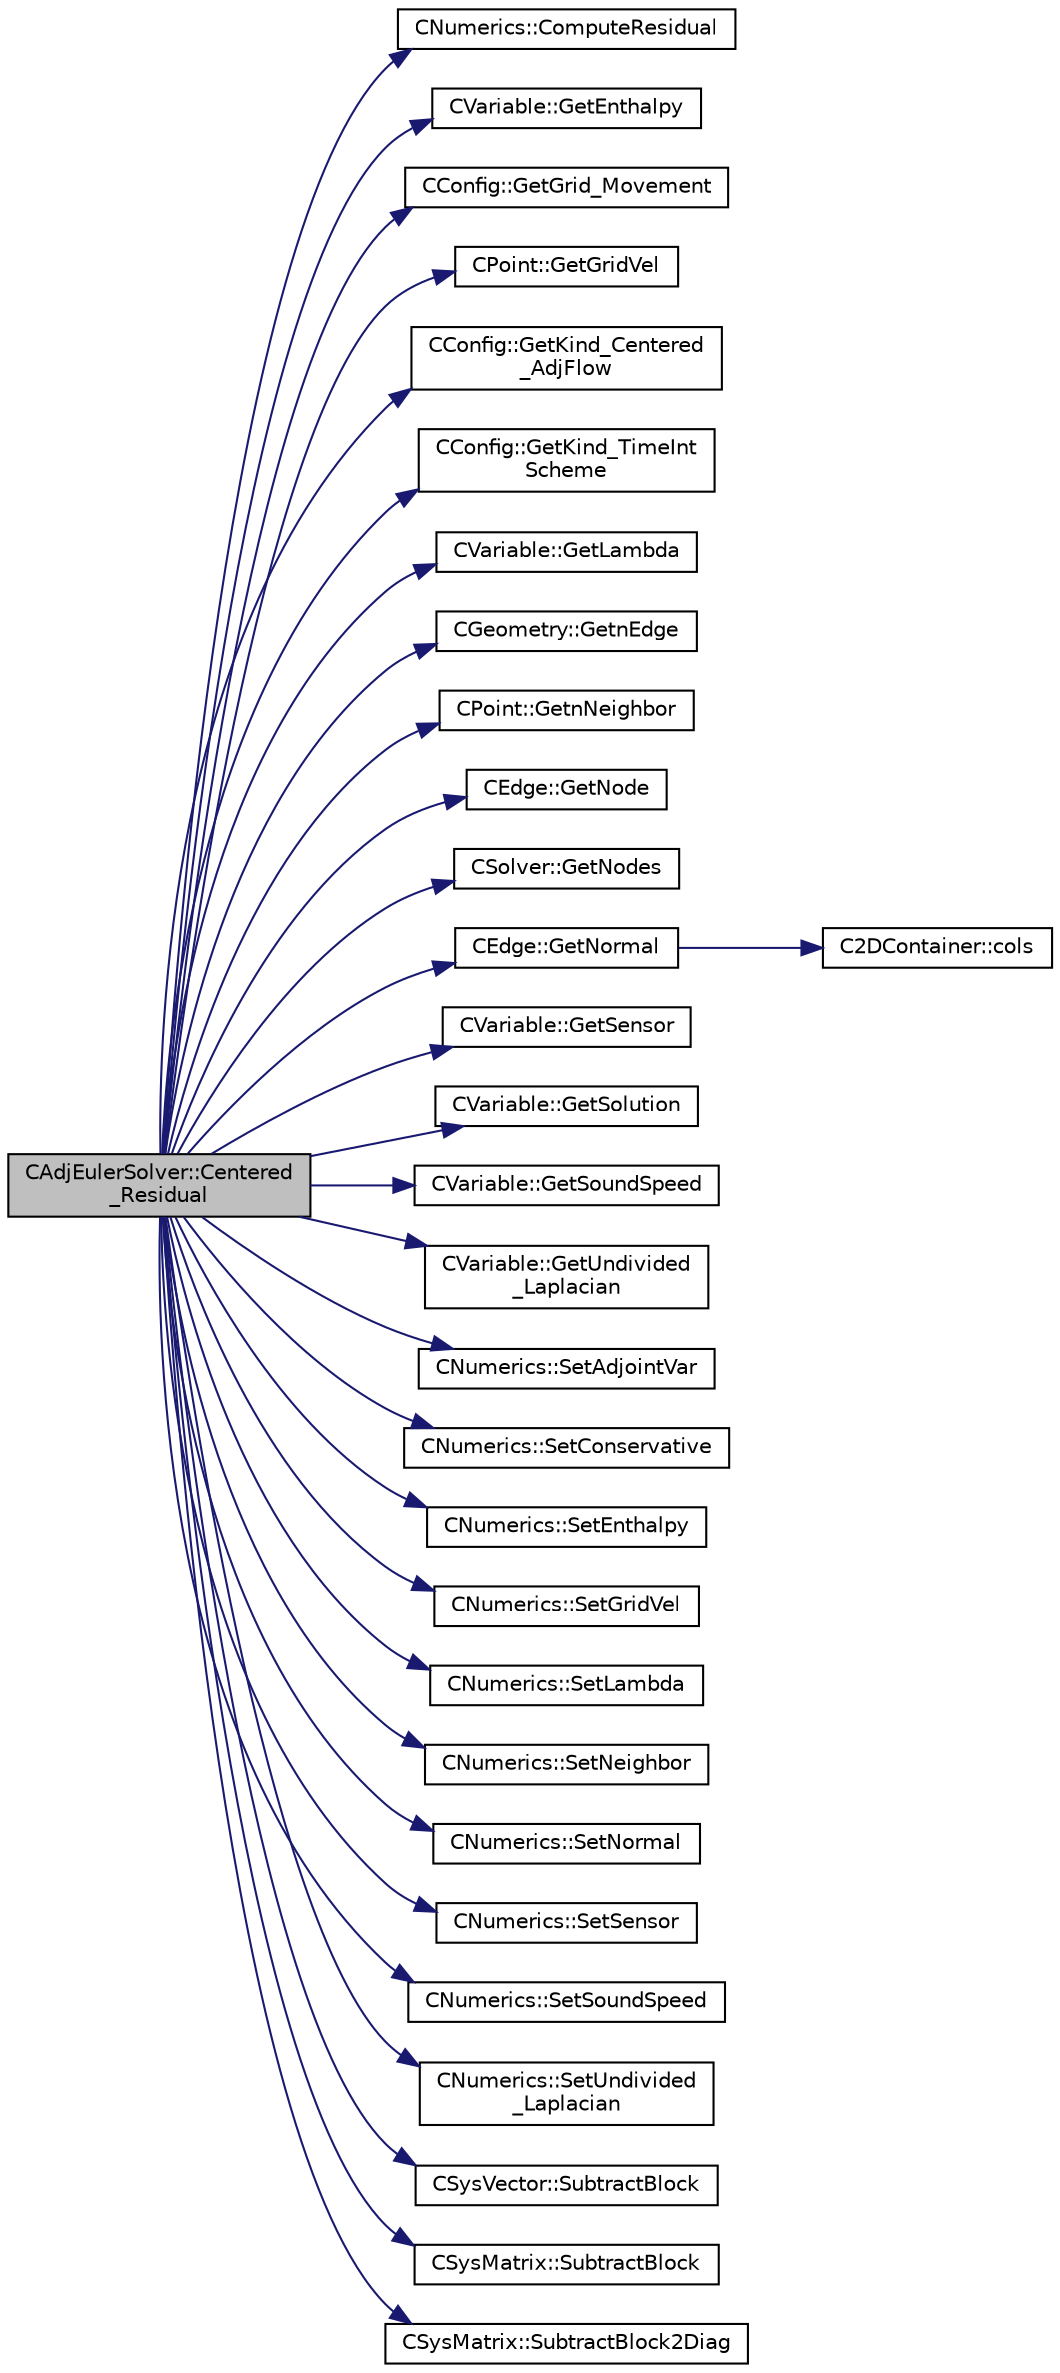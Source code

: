 digraph "CAdjEulerSolver::Centered_Residual"
{
 // LATEX_PDF_SIZE
  edge [fontname="Helvetica",fontsize="10",labelfontname="Helvetica",labelfontsize="10"];
  node [fontname="Helvetica",fontsize="10",shape=record];
  rankdir="LR";
  Node1 [label="CAdjEulerSolver::Centered\l_Residual",height=0.2,width=0.4,color="black", fillcolor="grey75", style="filled", fontcolor="black",tooltip="Compute the spatial integration using a centered scheme for the adjoint equations."];
  Node1 -> Node2 [color="midnightblue",fontsize="10",style="solid",fontname="Helvetica"];
  Node2 [label="CNumerics::ComputeResidual",height=0.2,width=0.4,color="black", fillcolor="white", style="filled",URL="$classCNumerics.html#aa0ca13663a047ef2640b377b33875e29",tooltip="Compute the numerical residual."];
  Node1 -> Node3 [color="midnightblue",fontsize="10",style="solid",fontname="Helvetica"];
  Node3 [label="CVariable::GetEnthalpy",height=0.2,width=0.4,color="black", fillcolor="white", style="filled",URL="$classCVariable.html#a525636dad6b2064101677df44f274443",tooltip="A virtual member."];
  Node1 -> Node4 [color="midnightblue",fontsize="10",style="solid",fontname="Helvetica"];
  Node4 [label="CConfig::GetGrid_Movement",height=0.2,width=0.4,color="black", fillcolor="white", style="filled",URL="$classCConfig.html#a9182d3dbb0b3bfa2ebb944f18795f5ca",tooltip="Get information about the grid movement."];
  Node1 -> Node5 [color="midnightblue",fontsize="10",style="solid",fontname="Helvetica"];
  Node5 [label="CPoint::GetGridVel",height=0.2,width=0.4,color="black", fillcolor="white", style="filled",URL="$classCPoint.html#a65d855a9c2ad2971546038b34acd5b92",tooltip="Get the value of the grid velocity at the point."];
  Node1 -> Node6 [color="midnightblue",fontsize="10",style="solid",fontname="Helvetica"];
  Node6 [label="CConfig::GetKind_Centered\l_AdjFlow",height=0.2,width=0.4,color="black", fillcolor="white", style="filled",URL="$classCConfig.html#aef335760724e0367ef46cd2714ce236d",tooltip="Get the kind of center convective numerical scheme for the adjoint flow equations."];
  Node1 -> Node7 [color="midnightblue",fontsize="10",style="solid",fontname="Helvetica"];
  Node7 [label="CConfig::GetKind_TimeInt\lScheme",height=0.2,width=0.4,color="black", fillcolor="white", style="filled",URL="$classCConfig.html#ad16f71356f146b530fb1fbb45444525c",tooltip="Get the kind of time integration method."];
  Node1 -> Node8 [color="midnightblue",fontsize="10",style="solid",fontname="Helvetica"];
  Node8 [label="CVariable::GetLambda",height=0.2,width=0.4,color="black", fillcolor="white", style="filled",URL="$classCVariable.html#af0b6afbd2666eab791d902f50fc3e869",tooltip="Get the value of the spectral radius."];
  Node1 -> Node9 [color="midnightblue",fontsize="10",style="solid",fontname="Helvetica"];
  Node9 [label="CGeometry::GetnEdge",height=0.2,width=0.4,color="black", fillcolor="white", style="filled",URL="$classCGeometry.html#aba89cceede61b33426b2783385431f5b",tooltip="Get number of edges."];
  Node1 -> Node10 [color="midnightblue",fontsize="10",style="solid",fontname="Helvetica"];
  Node10 [label="CPoint::GetnNeighbor",height=0.2,width=0.4,color="black", fillcolor="white", style="filled",URL="$classCPoint.html#a49aa3858a7980bdf135f30d835bfebe9",tooltip="Get the number of neighbor of a point."];
  Node1 -> Node11 [color="midnightblue",fontsize="10",style="solid",fontname="Helvetica"];
  Node11 [label="CEdge::GetNode",height=0.2,width=0.4,color="black", fillcolor="white", style="filled",URL="$classCEdge.html#a5cd6f283cb2f3e4dfc037c0db6ae1055",tooltip="Get left/right node index defining the edge."];
  Node1 -> Node12 [color="midnightblue",fontsize="10",style="solid",fontname="Helvetica"];
  Node12 [label="CSolver::GetNodes",height=0.2,width=0.4,color="black", fillcolor="white", style="filled",URL="$classCSolver.html#af3198e52a2ea377bb765647b5e697197",tooltip="Allow outside access to the nodes of the solver, containing conservatives, primitives,..."];
  Node1 -> Node13 [color="midnightblue",fontsize="10",style="solid",fontname="Helvetica"];
  Node13 [label="CEdge::GetNormal",height=0.2,width=0.4,color="black", fillcolor="white", style="filled",URL="$classCEdge.html#a4ace970590e47bd39ea5780c3e0e2037",tooltip="Copy the the normal vector of a face."];
  Node13 -> Node14 [color="midnightblue",fontsize="10",style="solid",fontname="Helvetica"];
  Node14 [label="C2DContainer::cols",height=0.2,width=0.4,color="black", fillcolor="white", style="filled",URL="$classC2DContainer.html#ab6d9161cd08887f034322ebcbc3deb12",tooltip=" "];
  Node1 -> Node15 [color="midnightblue",fontsize="10",style="solid",fontname="Helvetica"];
  Node15 [label="CVariable::GetSensor",height=0.2,width=0.4,color="black", fillcolor="white", style="filled",URL="$classCVariable.html#afec545423f883bcd961ac9f1e5d18dd2",tooltip="Get the pressure sensor."];
  Node1 -> Node16 [color="midnightblue",fontsize="10",style="solid",fontname="Helvetica"];
  Node16 [label="CVariable::GetSolution",height=0.2,width=0.4,color="black", fillcolor="white", style="filled",URL="$classCVariable.html#a261483e39c23c1de7cb9aea7e917c121",tooltip="Get the solution."];
  Node1 -> Node17 [color="midnightblue",fontsize="10",style="solid",fontname="Helvetica"];
  Node17 [label="CVariable::GetSoundSpeed",height=0.2,width=0.4,color="black", fillcolor="white", style="filled",URL="$classCVariable.html#accd7f99df9e45684edbc57057fbb0270",tooltip="A virtual member."];
  Node1 -> Node18 [color="midnightblue",fontsize="10",style="solid",fontname="Helvetica"];
  Node18 [label="CVariable::GetUndivided\l_Laplacian",height=0.2,width=0.4,color="black", fillcolor="white", style="filled",URL="$classCVariable.html#a1dd90f7826e65b6b9fe15becaf82b1af",tooltip="Get the undivided laplacian of the solution."];
  Node1 -> Node19 [color="midnightblue",fontsize="10",style="solid",fontname="Helvetica"];
  Node19 [label="CNumerics::SetAdjointVar",height=0.2,width=0.4,color="black", fillcolor="white", style="filled",URL="$classCNumerics.html#a7a305597659a44840687afc1c1e0da6b",tooltip="Set the value of the adjoint variable."];
  Node1 -> Node20 [color="midnightblue",fontsize="10",style="solid",fontname="Helvetica"];
  Node20 [label="CNumerics::SetConservative",height=0.2,width=0.4,color="black", fillcolor="white", style="filled",URL="$classCNumerics.html#a2d59a0969bac4b0e43b74ba4ec4d1eff",tooltip="Set the value of the conservative variables."];
  Node1 -> Node21 [color="midnightblue",fontsize="10",style="solid",fontname="Helvetica"];
  Node21 [label="CNumerics::SetEnthalpy",height=0.2,width=0.4,color="black", fillcolor="white", style="filled",URL="$classCNumerics.html#a83c9715c87f8ee21f9340dadef8cd74f",tooltip="Set the value of the enthalpy."];
  Node1 -> Node22 [color="midnightblue",fontsize="10",style="solid",fontname="Helvetica"];
  Node22 [label="CNumerics::SetGridVel",height=0.2,width=0.4,color="black", fillcolor="white", style="filled",URL="$classCNumerics.html#a3f116b5718153aefee7a22735797af29",tooltip="Set the velocity of the computational grid."];
  Node1 -> Node23 [color="midnightblue",fontsize="10",style="solid",fontname="Helvetica"];
  Node23 [label="CNumerics::SetLambda",height=0.2,width=0.4,color="black", fillcolor="white", style="filled",URL="$classCNumerics.html#a0b91fdb82ec676ef7426b8e2b963cba3",tooltip="Set the value of the spectral radius."];
  Node1 -> Node24 [color="midnightblue",fontsize="10",style="solid",fontname="Helvetica"];
  Node24 [label="CNumerics::SetNeighbor",height=0.2,width=0.4,color="black", fillcolor="white", style="filled",URL="$classCNumerics.html#a3a325233fabba63421dd5d0596b6a7ca",tooltip="Set the number of neighbor to a point."];
  Node1 -> Node25 [color="midnightblue",fontsize="10",style="solid",fontname="Helvetica"];
  Node25 [label="CNumerics::SetNormal",height=0.2,width=0.4,color="black", fillcolor="white", style="filled",URL="$classCNumerics.html#a93fd2262832ae5081317548f2f9cdbb3",tooltip="Set the value of the normal vector to the face between two points."];
  Node1 -> Node26 [color="midnightblue",fontsize="10",style="solid",fontname="Helvetica"];
  Node26 [label="CNumerics::SetSensor",height=0.2,width=0.4,color="black", fillcolor="white", style="filled",URL="$classCNumerics.html#a577baa8846d297140f03ef9729368f73",tooltip="Set the value of the pressure sensor."];
  Node1 -> Node27 [color="midnightblue",fontsize="10",style="solid",fontname="Helvetica"];
  Node27 [label="CNumerics::SetSoundSpeed",height=0.2,width=0.4,color="black", fillcolor="white", style="filled",URL="$classCNumerics.html#ac748862c7bd24c58afeecc924269040f",tooltip="Set the value of the sound speed."];
  Node1 -> Node28 [color="midnightblue",fontsize="10",style="solid",fontname="Helvetica"];
  Node28 [label="CNumerics::SetUndivided\l_Laplacian",height=0.2,width=0.4,color="black", fillcolor="white", style="filled",URL="$classCNumerics.html#a2fef2b3db6dd808f8bfc9f3b2b3429b8",tooltip="Set the value of undivided laplacian."];
  Node1 -> Node29 [color="midnightblue",fontsize="10",style="solid",fontname="Helvetica"];
  Node29 [label="CSysVector::SubtractBlock",height=0.2,width=0.4,color="black", fillcolor="white", style="filled",URL="$classCSysVector.html#a71ea6ec1ebdb77535b976bb40e7659a6",tooltip="Subtract \"block\" from the vector, see AddBlock."];
  Node1 -> Node30 [color="midnightblue",fontsize="10",style="solid",fontname="Helvetica"];
  Node30 [label="CSysMatrix::SubtractBlock",height=0.2,width=0.4,color="black", fillcolor="white", style="filled",URL="$classCSysMatrix.html#aaa63a679856fad3b4e76f9085b0ca40f",tooltip="Subtracts the specified block to the sparse matrix (see AddBlock)."];
  Node1 -> Node31 [color="midnightblue",fontsize="10",style="solid",fontname="Helvetica"];
  Node31 [label="CSysMatrix::SubtractBlock2Diag",height=0.2,width=0.4,color="black", fillcolor="white", style="filled",URL="$classCSysMatrix.html#a423b77066cf386dd6e4b95a656e4aadb",tooltip="Short-hand to AddBlock2Diag with alpha = -1, i.e. subtracts from the current diagonal."];
}
